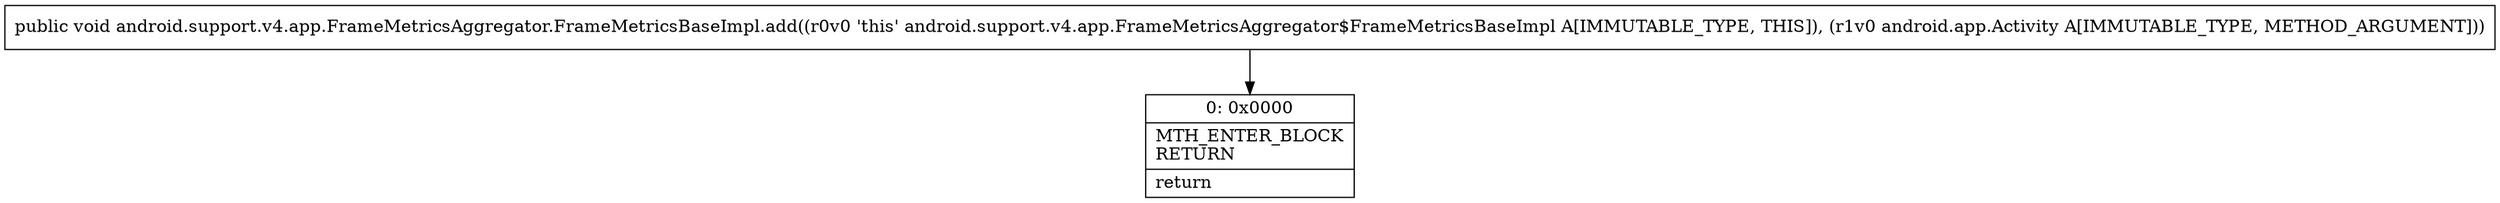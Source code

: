 digraph "CFG forandroid.support.v4.app.FrameMetricsAggregator.FrameMetricsBaseImpl.add(Landroid\/app\/Activity;)V" {
Node_0 [shape=record,label="{0\:\ 0x0000|MTH_ENTER_BLOCK\lRETURN\l|return\l}"];
MethodNode[shape=record,label="{public void android.support.v4.app.FrameMetricsAggregator.FrameMetricsBaseImpl.add((r0v0 'this' android.support.v4.app.FrameMetricsAggregator$FrameMetricsBaseImpl A[IMMUTABLE_TYPE, THIS]), (r1v0 android.app.Activity A[IMMUTABLE_TYPE, METHOD_ARGUMENT])) }"];
MethodNode -> Node_0;
}

